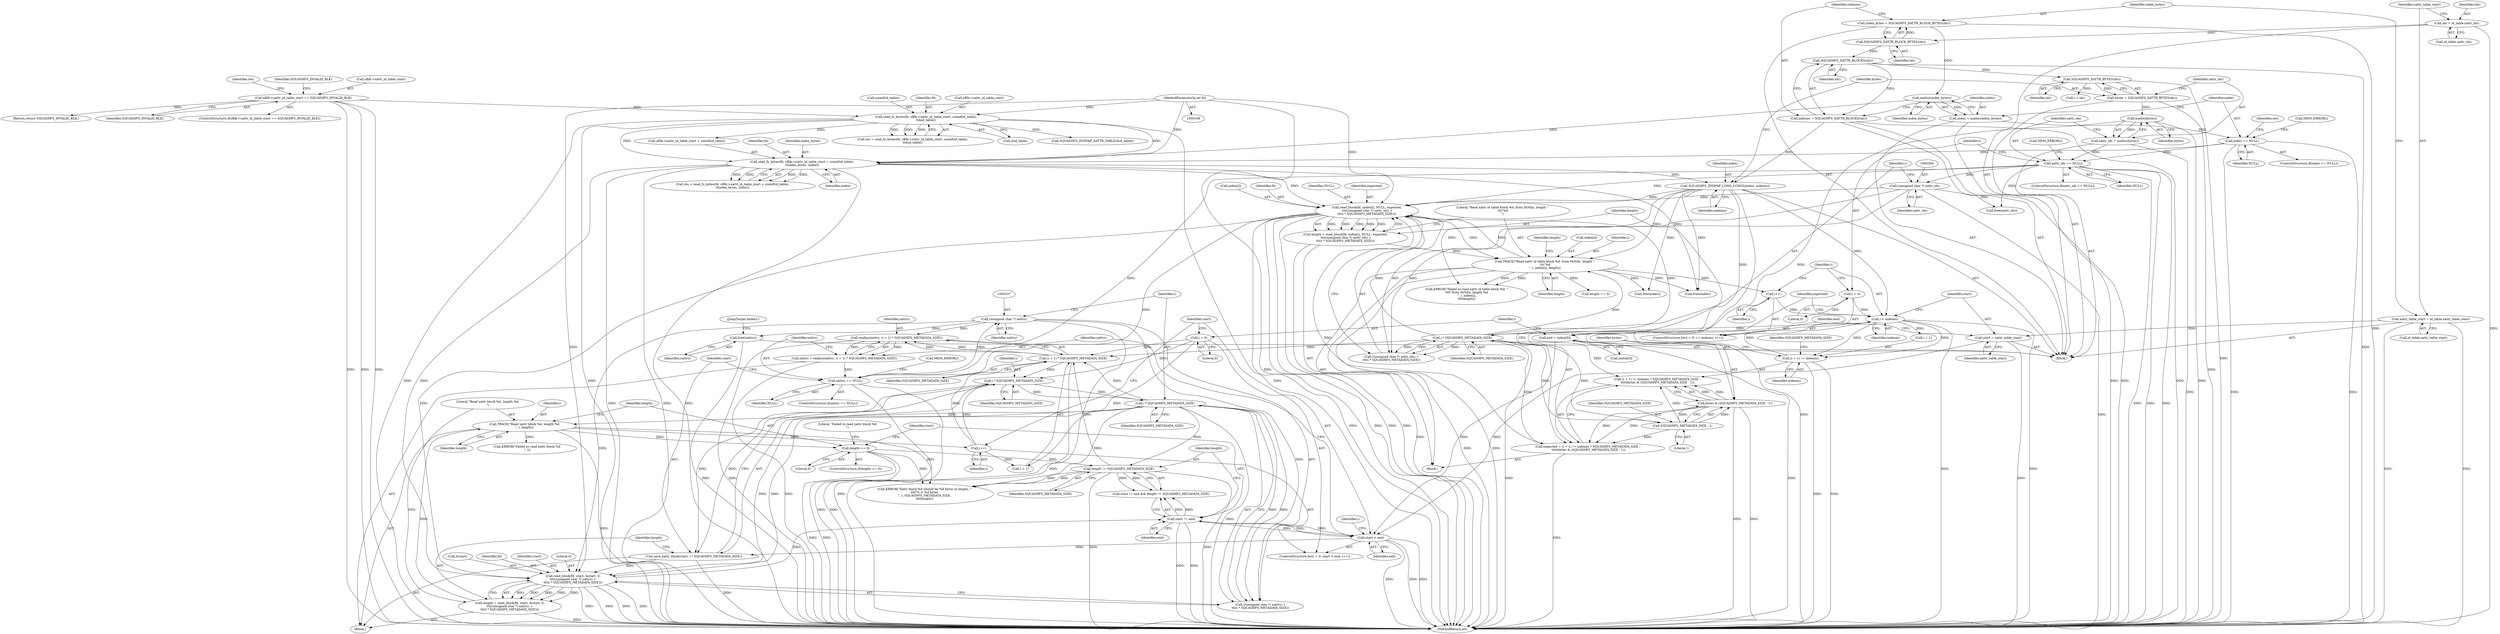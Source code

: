 digraph "1_squashfs-tools_f95864afe8833fe3ad782d714b41378e860977b1@API" {
"1000389" [label="(Call,free(xattrs))"];
"1000336" [label="(Call,(unsigned char *) xattrs)"];
"1000318" [label="(Call,xattrs == NULL)"];
"1000308" [label="(Call,xattrs = realloc(xattrs, (i + 1) * SQUASHFS_METADATA_SIZE))"];
"1000310" [label="(Call,realloc(xattrs, (i + 1) * SQUASHFS_METADATA_SIZE))"];
"1000312" [label="(Call,(i + 1) * SQUASHFS_METADATA_SIZE)"];
"1000298" [label="(Call,i = 0)"];
"1000304" [label="(Call,i++)"];
"1000342" [label="(Call,TRACE(\"Read xattr block %d, length %d\n\", i, length))"];
"1000339" [label="(Call,i * SQUASHFS_METADATA_SIZE)"];
"1000324" [label="(Call,i * SQUASHFS_METADATA_SIZE)"];
"1000327" [label="(Call,length = read_block(fd, start, &start, 0,\n\t\t\t((unsigned char *) xattrs) +\n\t\t\t(i * SQUASHFS_METADATA_SIZE)))"];
"1000329" [label="(Call,read_block(fd, start, &start, 0,\n\t\t\t((unsigned char *) xattrs) +\n\t\t\t(i * SQUASHFS_METADATA_SIZE)))"];
"1000196" [label="(Call,read_fs_bytes(fd, sBlk->xattr_id_table_start + sizeof(id_table),\n\t\tindex_bytes, index))"];
"1000136" [label="(Call,read_fs_bytes(fd, sBlk->xattr_id_table_start, sizeof(id_table),\n\t\t&id_table))"];
"1000109" [label="(MethodParameterIn,int fd)"];
"1000127" [label="(Call,sBlk->xattr_id_table_start == SQUASHFS_INVALID_BLK)"];
"1000187" [label="(Call,malloc(index_bytes))"];
"1000177" [label="(Call,index_bytes = SQUASHFS_XATTR_BLOCK_BYTES(ids))"];
"1000179" [label="(Call,SQUASHFS_XATTR_BLOCK_BYTES(ids))"];
"1000167" [label="(Call,ids = id_table.xattr_ids)"];
"1000190" [label="(Call,index == NULL)"];
"1000185" [label="(Call,index = malloc(index_bytes))"];
"1000255" [label="(Call,read_block(fd, index[i], NULL, expected,\n \t\t\t((unsigned char *) xattr_ids) +\n\t\t\t(i * SQUASHFS_METADATA_SIZE)))"];
"1000211" [label="(Call,SQUASHFS_INSWAP_LONG_LONGS(index, indexes))"];
"1000181" [label="(Call,indexes = SQUASHFS_XATTR_BLOCKS(ids))"];
"1000183" [label="(Call,SQUASHFS_XATTR_BLOCKS(ids))"];
"1000269" [label="(Call,TRACE(\"Read xattr id table block %d, from 0x%llx, length \"\n \t\t\t\"%d\n\", i, index[i], length))"];
"1000266" [label="(Call,i * SQUASHFS_METADATA_SIZE)"];
"1000231" [label="(Call,i < indexes)"];
"1000234" [label="(Call,i++)"];
"1000228" [label="(Call,i = 0)"];
"1000241" [label="(Call,(i + 1) != indexes)"];
"1000249" [label="(Call,SQUASHFS_METADATA_SIZE - 1)"];
"1000253" [label="(Call,length = read_block(fd, index[i], NULL, expected,\n \t\t\t((unsigned char *) xattr_ids) +\n\t\t\t(i * SQUASHFS_METADATA_SIZE)))"];
"1000223" [label="(Call,xattr_ids == NULL)"];
"1000218" [label="(Call,xattr_ids = malloc(bytes))"];
"1000220" [label="(Call,malloc(bytes))"];
"1000214" [label="(Call,bytes = SQUASHFS_XATTR_BYTES(ids))"];
"1000216" [label="(Call,SQUASHFS_XATTR_BYTES(ids))"];
"1000238" [label="(Call,expected = (i + 1) != indexes ? SQUASHFS_METADATA_SIZE :\n \t\t\t\t\tbytes & (SQUASHFS_METADATA_SIZE - 1))"];
"1000247" [label="(Call,bytes & (SQUASHFS_METADATA_SIZE - 1))"];
"1000263" [label="(Call,(unsigned char *) xattr_ids)"];
"1000322" [label="(Call,save_xattr_block(start, i * SQUASHFS_METADATA_SIZE))"];
"1000301" [label="(Call,start < end)"];
"1000289" [label="(Call,start = xattr_table_start)"];
"1000172" [label="(Call,xattr_table_start = id_table.xattr_table_start)"];
"1000357" [label="(Call,start != end)"];
"1000292" [label="(Call,end = index[0])"];
"1000360" [label="(Call,length != SQUASHFS_METADATA_SIZE)"];
"1000347" [label="(Call,length == 0)"];
"1000109" [label="(MethodParameterIn,int fd)"];
"1000131" [label="(Identifier,SQUASHFS_INVALID_BLK)"];
"1000174" [label="(Call,id_table.xattr_table_start)"];
"1000357" [label="(Call,start != end)"];
"1000362" [label="(Identifier,SQUASHFS_METADATA_SIZE)"];
"1000310" [label="(Call,realloc(xattrs, (i + 1) * SQUASHFS_METADATA_SIZE))"];
"1000336" [label="(Call,(unsigned char *) xattrs)"];
"1000216" [label="(Call,SQUASHFS_XATTR_BYTES(ids))"];
"1000235" [label="(Identifier,i)"];
"1000311" [label="(Identifier,xattrs)"];
"1000234" [label="(Call,i++)"];
"1000138" [label="(Call,sBlk->xattr_id_table_start)"];
"1000331" [label="(Identifier,start)"];
"1000358" [label="(Identifier,start)"];
"1000133" [label="(Identifier,SQUASHFS_INVALID_BLK)"];
"1000173" [label="(Identifier,xattr_table_start)"];
"1000213" [label="(Identifier,indexes)"];
"1000196" [label="(Call,read_fs_bytes(fd, sBlk->xattr_id_table_start + sizeof(id_table),\n\t\tindex_bytes, index))"];
"1000211" [label="(Call,SQUASHFS_INSWAP_LONG_LONGS(index, indexes))"];
"1000321" [label="(Call,MEM_ERROR())"];
"1000226" [label="(Call,MEM_ERROR())"];
"1000266" [label="(Call,i * SQUASHFS_METADATA_SIZE)"];
"1000305" [label="(Identifier,i)"];
"1000317" [label="(ControlStructure,if(xattrs == NULL))"];
"1000197" [label="(Identifier,fd)"];
"1000232" [label="(Identifier,i)"];
"1000278" [label="(Identifier,length)"];
"1000389" [label="(Call,free(xattrs))"];
"1000291" [label="(Identifier,xattr_table_start)"];
"1000143" [label="(Call,&id_table)"];
"1000193" [label="(Call,MEM_ERROR())"];
"1000322" [label="(Call,save_xattr_block(start, i * SQUASHFS_METADATA_SIZE))"];
"1000227" [label="(ControlStructure,for(i = 0; i < indexes; i++))"];
"1000236" [label="(Block,)"];
"1000220" [label="(Call,malloc(bytes))"];
"1000346" [label="(ControlStructure,if(length == 0))"];
"1000262" [label="(Call,((unsigned char *) xattr_ids) +\n\t\t\t(i * SQUASHFS_METADATA_SIZE))"];
"1000250" [label="(Identifier,SQUASHFS_METADATA_SIZE)"];
"1000255" [label="(Call,read_block(fd, index[i], NULL, expected,\n \t\t\t((unsigned char *) xattr_ids) +\n\t\t\t(i * SQUASHFS_METADATA_SIZE)))"];
"1000344" [label="(Identifier,i)"];
"1000360" [label="(Call,length != SQUASHFS_METADATA_SIZE)"];
"1000151" [label="(Call,SQUASHFS_INSWAP_XATTR_TABLE(&id_table))"];
"1000270" [label="(Literal,\"Read xattr id table block %d, from 0x%llx, length \"\n \t\t\t\"%d\n\")"];
"1000247" [label="(Call,bytes & (SQUASHFS_METADATA_SIZE - 1))"];
"1000218" [label="(Call,xattr_ids = malloc(bytes))"];
"1000323" [label="(Identifier,start)"];
"1000239" [label="(Identifier,expected)"];
"1000301" [label="(Call,start < end)"];
"1000179" [label="(Call,SQUASHFS_XATTR_BLOCK_BYTES(ids))"];
"1000190" [label="(Call,index == NULL)"];
"1000298" [label="(Call,i = 0)"];
"1000169" [label="(Call,id_table.xattr_ids)"];
"1000191" [label="(Identifier,index)"];
"1000297" [label="(ControlStructure,for(i = 0; start < end; i++))"];
"1000334" [label="(Literal,0)"];
"1000263" [label="(Call,(unsigned char *) xattr_ids)"];
"1000198" [label="(Call,sBlk->xattr_id_table_start + sizeof(id_table))"];
"1000167" [label="(Call,ids = id_table.xattr_ids)"];
"1000136" [label="(Call,read_fs_bytes(fd, sBlk->xattr_id_table_start, sizeof(id_table),\n\t\t&id_table))"];
"1000356" [label="(Call,start != end && length != SQUASHFS_METADATA_SIZE)"];
"1000181" [label="(Call,indexes = SQUASHFS_XATTR_BLOCKS(ids))"];
"1000343" [label="(Literal,\"Read xattr block %d, length %d\n\")"];
"1000347" [label="(Call,length == 0)"];
"1000339" [label="(Call,i * SQUASHFS_METADATA_SIZE)"];
"1000345" [label="(Identifier,length)"];
"1000177" [label="(Call,index_bytes = SQUASHFS_XATTR_BLOCK_BYTES(ids))"];
"1000180" [label="(Identifier,ids)"];
"1000253" [label="(Call,length = read_block(fd, index[i], NULL, expected,\n \t\t\t((unsigned char *) xattr_ids) +\n\t\t\t(i * SQUASHFS_METADATA_SIZE)))"];
"1000349" [label="(Literal,0)"];
"1000225" [label="(Identifier,NULL)"];
"1000189" [label="(ControlStructure,if(index == NULL))"];
"1000304" [label="(Call,i++)"];
"1000212" [label="(Identifier,index)"];
"1000127" [label="(Call,sBlk->xattr_id_table_start == SQUASHFS_INVALID_BLK)"];
"1000184" [label="(Identifier,ids)"];
"1000335" [label="(Call,((unsigned char *) xattrs) +\n\t\t\t(i * SQUASHFS_METADATA_SIZE))"];
"1000299" [label="(Identifier,i)"];
"1000399" [label="(MethodReturn,int)"];
"1000308" [label="(Call,xattrs = realloc(xattrs, (i + 1) * SQUASHFS_METADATA_SIZE))"];
"1000113" [label="(Block,)"];
"1000230" [label="(Literal,0)"];
"1000187" [label="(Call,malloc(index_bytes))"];
"1000327" [label="(Call,length = read_block(fd, start, &start, 0,\n\t\t\t((unsigned char *) xattrs) +\n\t\t\t(i * SQUASHFS_METADATA_SIZE)))"];
"1000257" [label="(Call,index[i])"];
"1000215" [label="(Identifier,bytes)"];
"1000313" [label="(Call,i + 1)"];
"1000141" [label="(Call,sizeof(id_table))"];
"1000242" [label="(Call,i + 1)"];
"1000229" [label="(Identifier,i)"];
"1000318" [label="(Call,xattrs == NULL)"];
"1000251" [label="(Literal,1)"];
"1000340" [label="(Identifier,i)"];
"1000332" [label="(Call,&start)"];
"1000223" [label="(Call,xattr_ids == NULL)"];
"1000272" [label="(Call,index[i])"];
"1000224" [label="(Identifier,xattr_ids)"];
"1000132" [label="(Return,return SQUASHFS_INVALID_BLK;)"];
"1000390" [label="(Identifier,xattrs)"];
"1000364" [label="(Call,ERROR(\"Xattr block %d should be %d bytes in length, \"\n\t\t\t\t\"it is %d bytes\n\", i, SQUASHFS_METADATA_SIZE,\n\t\t\t\tlength))"];
"1000128" [label="(Call,sBlk->xattr_id_table_start)"];
"1000205" [label="(Identifier,index)"];
"1000214" [label="(Call,bytes = SQUASHFS_XATTR_BYTES(ids))"];
"1000329" [label="(Call,read_block(fd, start, &start, 0,\n\t\t\t((unsigned char *) xattrs) +\n\t\t\t(i * SQUASHFS_METADATA_SIZE)))"];
"1000182" [label="(Identifier,indexes)"];
"1000392" [label="(Call,free(xattr_ids))"];
"1000330" [label="(Identifier,fd)"];
"1000256" [label="(Identifier,fd)"];
"1000374" [label="(Call,i < ids)"];
"1000303" [label="(Identifier,end)"];
"1000195" [label="(Identifier,res)"];
"1000351" [label="(Call,ERROR(\"Failed to read xattr block %d\n\", i))"];
"1000320" [label="(Identifier,NULL)"];
"1000249" [label="(Call,SQUASHFS_METADATA_SIZE - 1)"];
"1000254" [label="(Identifier,length)"];
"1000219" [label="(Identifier,xattr_ids)"];
"1000325" [label="(Identifier,i)"];
"1000271" [label="(Identifier,i)"];
"1000188" [label="(Identifier,index_bytes)"];
"1000240" [label="(Call,(i + 1) != indexes ? SQUASHFS_METADATA_SIZE :\n \t\t\t\t\tbytes & (SQUASHFS_METADATA_SIZE - 1))"];
"1000293" [label="(Identifier,end)"];
"1000281" [label="(Call,ERROR(\"Failed to read xattr id table block %d, \"\n\t\t\t\t\"from 0x%llx, length %d\n\", i, index[i],\n\t\t\t\tlength))"];
"1000316" [label="(Identifier,SQUASHFS_METADATA_SIZE)"];
"1000361" [label="(Identifier,length)"];
"1000233" [label="(Identifier,indexes)"];
"1000246" [label="(Identifier,SQUASHFS_METADATA_SIZE)"];
"1000183" [label="(Call,SQUASHFS_XATTR_BLOCKS(ids))"];
"1000372" [label="(Identifier,i)"];
"1000302" [label="(Identifier,start)"];
"1000245" [label="(Identifier,indexes)"];
"1000312" [label="(Call,(i + 1) * SQUASHFS_METADATA_SIZE)"];
"1000248" [label="(Identifier,bytes)"];
"1000134" [label="(Call,res = read_fs_bytes(fd, sBlk->xattr_id_table_start, sizeof(id_table),\n\t\t&id_table))"];
"1000221" [label="(Identifier,bytes)"];
"1000260" [label="(Identifier,NULL)"];
"1000172" [label="(Call,xattr_table_start = id_table.xattr_table_start)"];
"1000217" [label="(Identifier,ids)"];
"1000300" [label="(Literal,0)"];
"1000185" [label="(Call,index = malloc(index_bytes))"];
"1000269" [label="(Call,TRACE(\"Read xattr id table block %d, from 0x%llx, length \"\n \t\t\t\"%d\n\", i, index[i], length))"];
"1000275" [label="(Identifier,length)"];
"1000194" [label="(Call,res = read_fs_bytes(fd, sBlk->xattr_id_table_start + sizeof(id_table),\n\t\tindex_bytes, index))"];
"1000294" [label="(Call,index[0])"];
"1000326" [label="(Identifier,SQUASHFS_METADATA_SIZE)"];
"1000178" [label="(Identifier,index_bytes)"];
"1000289" [label="(Call,start = xattr_table_start)"];
"1000261" [label="(Identifier,expected)"];
"1000309" [label="(Identifier,xattrs)"];
"1000231" [label="(Call,i < indexes)"];
"1000204" [label="(Identifier,index_bytes)"];
"1000228" [label="(Call,i = 0)"];
"1000186" [label="(Identifier,index)"];
"1000290" [label="(Identifier,start)"];
"1000192" [label="(Identifier,NULL)"];
"1000328" [label="(Identifier,length)"];
"1000338" [label="(Identifier,xattrs)"];
"1000137" [label="(Identifier,fd)"];
"1000319" [label="(Identifier,xattrs)"];
"1000238" [label="(Call,expected = (i + 1) != indexes ? SQUASHFS_METADATA_SIZE :\n \t\t\t\t\tbytes & (SQUASHFS_METADATA_SIZE - 1))"];
"1000267" [label="(Identifier,i)"];
"1000395" [label="(Call,free(index))"];
"1000341" [label="(Identifier,SQUASHFS_METADATA_SIZE)"];
"1000222" [label="(ControlStructure,if(xattr_ids == NULL))"];
"1000391" [label="(JumpTarget,failed2:)"];
"1000352" [label="(Literal,\"Failed to read xattr block %d\n\")"];
"1000241" [label="(Call,(i + 1) != indexes)"];
"1000348" [label="(Identifier,length)"];
"1000277" [label="(Call,length == 0)"];
"1000359" [label="(Identifier,end)"];
"1000342" [label="(Call,TRACE(\"Read xattr block %d, length %d\n\", i, length))"];
"1000292" [label="(Call,end = index[0])"];
"1000168" [label="(Identifier,ids)"];
"1000268" [label="(Identifier,SQUASHFS_METADATA_SIZE)"];
"1000324" [label="(Call,i * SQUASHFS_METADATA_SIZE)"];
"1000135" [label="(Identifier,res)"];
"1000306" [label="(Block,)"];
"1000265" [label="(Identifier,xattr_ids)"];
"1000126" [label="(ControlStructure,if(sBlk->xattr_id_table_start == SQUASHFS_INVALID_BLK))"];
"1000384" [label="(Call,free(index))"];
"1000389" -> "1000113"  [label="AST: "];
"1000389" -> "1000390"  [label="CFG: "];
"1000390" -> "1000389"  [label="AST: "];
"1000391" -> "1000389"  [label="CFG: "];
"1000389" -> "1000399"  [label="DDG: "];
"1000336" -> "1000389"  [label="DDG: "];
"1000336" -> "1000335"  [label="AST: "];
"1000336" -> "1000338"  [label="CFG: "];
"1000337" -> "1000336"  [label="AST: "];
"1000338" -> "1000336"  [label="AST: "];
"1000340" -> "1000336"  [label="CFG: "];
"1000336" -> "1000399"  [label="DDG: "];
"1000336" -> "1000310"  [label="DDG: "];
"1000336" -> "1000329"  [label="DDG: "];
"1000336" -> "1000335"  [label="DDG: "];
"1000318" -> "1000336"  [label="DDG: "];
"1000318" -> "1000317"  [label="AST: "];
"1000318" -> "1000320"  [label="CFG: "];
"1000319" -> "1000318"  [label="AST: "];
"1000320" -> "1000318"  [label="AST: "];
"1000321" -> "1000318"  [label="CFG: "];
"1000323" -> "1000318"  [label="CFG: "];
"1000318" -> "1000399"  [label="DDG: "];
"1000318" -> "1000399"  [label="DDG: "];
"1000308" -> "1000318"  [label="DDG: "];
"1000255" -> "1000318"  [label="DDG: "];
"1000223" -> "1000318"  [label="DDG: "];
"1000308" -> "1000306"  [label="AST: "];
"1000308" -> "1000310"  [label="CFG: "];
"1000309" -> "1000308"  [label="AST: "];
"1000310" -> "1000308"  [label="AST: "];
"1000319" -> "1000308"  [label="CFG: "];
"1000308" -> "1000399"  [label="DDG: "];
"1000310" -> "1000308"  [label="DDG: "];
"1000310" -> "1000308"  [label="DDG: "];
"1000310" -> "1000312"  [label="CFG: "];
"1000311" -> "1000310"  [label="AST: "];
"1000312" -> "1000310"  [label="AST: "];
"1000310" -> "1000399"  [label="DDG: "];
"1000312" -> "1000310"  [label="DDG: "];
"1000312" -> "1000310"  [label="DDG: "];
"1000312" -> "1000316"  [label="CFG: "];
"1000313" -> "1000312"  [label="AST: "];
"1000316" -> "1000312"  [label="AST: "];
"1000312" -> "1000399"  [label="DDG: "];
"1000298" -> "1000312"  [label="DDG: "];
"1000304" -> "1000312"  [label="DDG: "];
"1000266" -> "1000312"  [label="DDG: "];
"1000360" -> "1000312"  [label="DDG: "];
"1000339" -> "1000312"  [label="DDG: "];
"1000312" -> "1000324"  [label="DDG: "];
"1000298" -> "1000297"  [label="AST: "];
"1000298" -> "1000300"  [label="CFG: "];
"1000299" -> "1000298"  [label="AST: "];
"1000300" -> "1000298"  [label="AST: "];
"1000302" -> "1000298"  [label="CFG: "];
"1000298" -> "1000313"  [label="DDG: "];
"1000298" -> "1000324"  [label="DDG: "];
"1000304" -> "1000297"  [label="AST: "];
"1000304" -> "1000305"  [label="CFG: "];
"1000305" -> "1000304"  [label="AST: "];
"1000302" -> "1000304"  [label="CFG: "];
"1000342" -> "1000304"  [label="DDG: "];
"1000304" -> "1000313"  [label="DDG: "];
"1000304" -> "1000324"  [label="DDG: "];
"1000342" -> "1000306"  [label="AST: "];
"1000342" -> "1000345"  [label="CFG: "];
"1000343" -> "1000342"  [label="AST: "];
"1000344" -> "1000342"  [label="AST: "];
"1000345" -> "1000342"  [label="AST: "];
"1000348" -> "1000342"  [label="CFG: "];
"1000342" -> "1000399"  [label="DDG: "];
"1000339" -> "1000342"  [label="DDG: "];
"1000327" -> "1000342"  [label="DDG: "];
"1000342" -> "1000347"  [label="DDG: "];
"1000342" -> "1000351"  [label="DDG: "];
"1000342" -> "1000364"  [label="DDG: "];
"1000339" -> "1000335"  [label="AST: "];
"1000339" -> "1000341"  [label="CFG: "];
"1000340" -> "1000339"  [label="AST: "];
"1000341" -> "1000339"  [label="AST: "];
"1000335" -> "1000339"  [label="CFG: "];
"1000339" -> "1000399"  [label="DDG: "];
"1000339" -> "1000329"  [label="DDG: "];
"1000339" -> "1000329"  [label="DDG: "];
"1000339" -> "1000335"  [label="DDG: "];
"1000339" -> "1000335"  [label="DDG: "];
"1000324" -> "1000339"  [label="DDG: "];
"1000324" -> "1000339"  [label="DDG: "];
"1000339" -> "1000360"  [label="DDG: "];
"1000339" -> "1000364"  [label="DDG: "];
"1000324" -> "1000322"  [label="AST: "];
"1000324" -> "1000326"  [label="CFG: "];
"1000325" -> "1000324"  [label="AST: "];
"1000326" -> "1000324"  [label="AST: "];
"1000322" -> "1000324"  [label="CFG: "];
"1000324" -> "1000322"  [label="DDG: "];
"1000324" -> "1000322"  [label="DDG: "];
"1000327" -> "1000306"  [label="AST: "];
"1000327" -> "1000329"  [label="CFG: "];
"1000328" -> "1000327"  [label="AST: "];
"1000329" -> "1000327"  [label="AST: "];
"1000343" -> "1000327"  [label="CFG: "];
"1000327" -> "1000399"  [label="DDG: "];
"1000329" -> "1000327"  [label="DDG: "];
"1000329" -> "1000327"  [label="DDG: "];
"1000329" -> "1000327"  [label="DDG: "];
"1000329" -> "1000327"  [label="DDG: "];
"1000329" -> "1000327"  [label="DDG: "];
"1000329" -> "1000335"  [label="CFG: "];
"1000330" -> "1000329"  [label="AST: "];
"1000331" -> "1000329"  [label="AST: "];
"1000332" -> "1000329"  [label="AST: "];
"1000334" -> "1000329"  [label="AST: "];
"1000335" -> "1000329"  [label="AST: "];
"1000329" -> "1000399"  [label="DDG: "];
"1000329" -> "1000399"  [label="DDG: "];
"1000329" -> "1000399"  [label="DDG: "];
"1000329" -> "1000399"  [label="DDG: "];
"1000196" -> "1000329"  [label="DDG: "];
"1000255" -> "1000329"  [label="DDG: "];
"1000109" -> "1000329"  [label="DDG: "];
"1000322" -> "1000329"  [label="DDG: "];
"1000329" -> "1000357"  [label="DDG: "];
"1000196" -> "1000194"  [label="AST: "];
"1000196" -> "1000205"  [label="CFG: "];
"1000197" -> "1000196"  [label="AST: "];
"1000198" -> "1000196"  [label="AST: "];
"1000204" -> "1000196"  [label="AST: "];
"1000205" -> "1000196"  [label="AST: "];
"1000194" -> "1000196"  [label="CFG: "];
"1000196" -> "1000399"  [label="DDG: "];
"1000196" -> "1000399"  [label="DDG: "];
"1000196" -> "1000399"  [label="DDG: "];
"1000196" -> "1000194"  [label="DDG: "];
"1000196" -> "1000194"  [label="DDG: "];
"1000196" -> "1000194"  [label="DDG: "];
"1000196" -> "1000194"  [label="DDG: "];
"1000136" -> "1000196"  [label="DDG: "];
"1000136" -> "1000196"  [label="DDG: "];
"1000109" -> "1000196"  [label="DDG: "];
"1000187" -> "1000196"  [label="DDG: "];
"1000190" -> "1000196"  [label="DDG: "];
"1000196" -> "1000211"  [label="DDG: "];
"1000196" -> "1000255"  [label="DDG: "];
"1000196" -> "1000395"  [label="DDG: "];
"1000136" -> "1000134"  [label="AST: "];
"1000136" -> "1000143"  [label="CFG: "];
"1000137" -> "1000136"  [label="AST: "];
"1000138" -> "1000136"  [label="AST: "];
"1000141" -> "1000136"  [label="AST: "];
"1000143" -> "1000136"  [label="AST: "];
"1000134" -> "1000136"  [label="CFG: "];
"1000136" -> "1000399"  [label="DDG: "];
"1000136" -> "1000399"  [label="DDG: "];
"1000136" -> "1000399"  [label="DDG: "];
"1000136" -> "1000134"  [label="DDG: "];
"1000136" -> "1000134"  [label="DDG: "];
"1000136" -> "1000134"  [label="DDG: "];
"1000109" -> "1000136"  [label="DDG: "];
"1000127" -> "1000136"  [label="DDG: "];
"1000136" -> "1000151"  [label="DDG: "];
"1000136" -> "1000198"  [label="DDG: "];
"1000109" -> "1000108"  [label="AST: "];
"1000109" -> "1000399"  [label="DDG: "];
"1000109" -> "1000255"  [label="DDG: "];
"1000127" -> "1000126"  [label="AST: "];
"1000127" -> "1000131"  [label="CFG: "];
"1000128" -> "1000127"  [label="AST: "];
"1000131" -> "1000127"  [label="AST: "];
"1000133" -> "1000127"  [label="CFG: "];
"1000135" -> "1000127"  [label="CFG: "];
"1000127" -> "1000399"  [label="DDG: "];
"1000127" -> "1000399"  [label="DDG: "];
"1000127" -> "1000399"  [label="DDG: "];
"1000127" -> "1000132"  [label="DDG: "];
"1000187" -> "1000185"  [label="AST: "];
"1000187" -> "1000188"  [label="CFG: "];
"1000188" -> "1000187"  [label="AST: "];
"1000185" -> "1000187"  [label="CFG: "];
"1000187" -> "1000185"  [label="DDG: "];
"1000177" -> "1000187"  [label="DDG: "];
"1000177" -> "1000113"  [label="AST: "];
"1000177" -> "1000179"  [label="CFG: "];
"1000178" -> "1000177"  [label="AST: "];
"1000179" -> "1000177"  [label="AST: "];
"1000182" -> "1000177"  [label="CFG: "];
"1000177" -> "1000399"  [label="DDG: "];
"1000179" -> "1000177"  [label="DDG: "];
"1000179" -> "1000180"  [label="CFG: "];
"1000180" -> "1000179"  [label="AST: "];
"1000167" -> "1000179"  [label="DDG: "];
"1000179" -> "1000183"  [label="DDG: "];
"1000167" -> "1000113"  [label="AST: "];
"1000167" -> "1000169"  [label="CFG: "];
"1000168" -> "1000167"  [label="AST: "];
"1000169" -> "1000167"  [label="AST: "];
"1000173" -> "1000167"  [label="CFG: "];
"1000167" -> "1000399"  [label="DDG: "];
"1000190" -> "1000189"  [label="AST: "];
"1000190" -> "1000192"  [label="CFG: "];
"1000191" -> "1000190"  [label="AST: "];
"1000192" -> "1000190"  [label="AST: "];
"1000193" -> "1000190"  [label="CFG: "];
"1000195" -> "1000190"  [label="CFG: "];
"1000190" -> "1000399"  [label="DDG: "];
"1000190" -> "1000399"  [label="DDG: "];
"1000185" -> "1000190"  [label="DDG: "];
"1000190" -> "1000223"  [label="DDG: "];
"1000185" -> "1000113"  [label="AST: "];
"1000186" -> "1000185"  [label="AST: "];
"1000191" -> "1000185"  [label="CFG: "];
"1000185" -> "1000399"  [label="DDG: "];
"1000255" -> "1000253"  [label="AST: "];
"1000255" -> "1000262"  [label="CFG: "];
"1000256" -> "1000255"  [label="AST: "];
"1000257" -> "1000255"  [label="AST: "];
"1000260" -> "1000255"  [label="AST: "];
"1000261" -> "1000255"  [label="AST: "];
"1000262" -> "1000255"  [label="AST: "];
"1000253" -> "1000255"  [label="CFG: "];
"1000255" -> "1000399"  [label="DDG: "];
"1000255" -> "1000399"  [label="DDG: "];
"1000255" -> "1000399"  [label="DDG: "];
"1000255" -> "1000399"  [label="DDG: "];
"1000255" -> "1000253"  [label="DDG: "];
"1000255" -> "1000253"  [label="DDG: "];
"1000255" -> "1000253"  [label="DDG: "];
"1000255" -> "1000253"  [label="DDG: "];
"1000255" -> "1000253"  [label="DDG: "];
"1000211" -> "1000255"  [label="DDG: "];
"1000269" -> "1000255"  [label="DDG: "];
"1000223" -> "1000255"  [label="DDG: "];
"1000238" -> "1000255"  [label="DDG: "];
"1000263" -> "1000255"  [label="DDG: "];
"1000266" -> "1000255"  [label="DDG: "];
"1000266" -> "1000255"  [label="DDG: "];
"1000255" -> "1000269"  [label="DDG: "];
"1000211" -> "1000113"  [label="AST: "];
"1000211" -> "1000213"  [label="CFG: "];
"1000212" -> "1000211"  [label="AST: "];
"1000213" -> "1000211"  [label="AST: "];
"1000215" -> "1000211"  [label="CFG: "];
"1000211" -> "1000399"  [label="DDG: "];
"1000181" -> "1000211"  [label="DDG: "];
"1000211" -> "1000231"  [label="DDG: "];
"1000211" -> "1000269"  [label="DDG: "];
"1000211" -> "1000281"  [label="DDG: "];
"1000211" -> "1000292"  [label="DDG: "];
"1000211" -> "1000384"  [label="DDG: "];
"1000211" -> "1000395"  [label="DDG: "];
"1000181" -> "1000113"  [label="AST: "];
"1000181" -> "1000183"  [label="CFG: "];
"1000182" -> "1000181"  [label="AST: "];
"1000183" -> "1000181"  [label="AST: "];
"1000186" -> "1000181"  [label="CFG: "];
"1000181" -> "1000399"  [label="DDG: "];
"1000181" -> "1000399"  [label="DDG: "];
"1000183" -> "1000181"  [label="DDG: "];
"1000183" -> "1000184"  [label="CFG: "];
"1000184" -> "1000183"  [label="AST: "];
"1000183" -> "1000399"  [label="DDG: "];
"1000183" -> "1000216"  [label="DDG: "];
"1000269" -> "1000236"  [label="AST: "];
"1000269" -> "1000275"  [label="CFG: "];
"1000270" -> "1000269"  [label="AST: "];
"1000271" -> "1000269"  [label="AST: "];
"1000272" -> "1000269"  [label="AST: "];
"1000275" -> "1000269"  [label="AST: "];
"1000278" -> "1000269"  [label="CFG: "];
"1000269" -> "1000399"  [label="DDG: "];
"1000269" -> "1000399"  [label="DDG: "];
"1000269" -> "1000234"  [label="DDG: "];
"1000266" -> "1000269"  [label="DDG: "];
"1000253" -> "1000269"  [label="DDG: "];
"1000269" -> "1000277"  [label="DDG: "];
"1000269" -> "1000281"  [label="DDG: "];
"1000269" -> "1000281"  [label="DDG: "];
"1000269" -> "1000384"  [label="DDG: "];
"1000269" -> "1000395"  [label="DDG: "];
"1000266" -> "1000262"  [label="AST: "];
"1000266" -> "1000268"  [label="CFG: "];
"1000267" -> "1000266"  [label="AST: "];
"1000268" -> "1000266"  [label="AST: "];
"1000262" -> "1000266"  [label="CFG: "];
"1000266" -> "1000399"  [label="DDG: "];
"1000266" -> "1000238"  [label="DDG: "];
"1000266" -> "1000240"  [label="DDG: "];
"1000266" -> "1000249"  [label="DDG: "];
"1000266" -> "1000262"  [label="DDG: "];
"1000266" -> "1000262"  [label="DDG: "];
"1000231" -> "1000266"  [label="DDG: "];
"1000249" -> "1000266"  [label="DDG: "];
"1000231" -> "1000227"  [label="AST: "];
"1000231" -> "1000233"  [label="CFG: "];
"1000232" -> "1000231"  [label="AST: "];
"1000233" -> "1000231"  [label="AST: "];
"1000239" -> "1000231"  [label="CFG: "];
"1000290" -> "1000231"  [label="CFG: "];
"1000231" -> "1000399"  [label="DDG: "];
"1000231" -> "1000399"  [label="DDG: "];
"1000234" -> "1000231"  [label="DDG: "];
"1000228" -> "1000231"  [label="DDG: "];
"1000241" -> "1000231"  [label="DDG: "];
"1000231" -> "1000241"  [label="DDG: "];
"1000231" -> "1000241"  [label="DDG: "];
"1000231" -> "1000242"  [label="DDG: "];
"1000234" -> "1000227"  [label="AST: "];
"1000234" -> "1000235"  [label="CFG: "];
"1000235" -> "1000234"  [label="AST: "];
"1000232" -> "1000234"  [label="CFG: "];
"1000228" -> "1000227"  [label="AST: "];
"1000228" -> "1000230"  [label="CFG: "];
"1000229" -> "1000228"  [label="AST: "];
"1000230" -> "1000228"  [label="AST: "];
"1000232" -> "1000228"  [label="CFG: "];
"1000241" -> "1000240"  [label="AST: "];
"1000241" -> "1000245"  [label="CFG: "];
"1000242" -> "1000241"  [label="AST: "];
"1000245" -> "1000241"  [label="AST: "];
"1000246" -> "1000241"  [label="CFG: "];
"1000248" -> "1000241"  [label="CFG: "];
"1000241" -> "1000399"  [label="DDG: "];
"1000241" -> "1000399"  [label="DDG: "];
"1000249" -> "1000247"  [label="AST: "];
"1000249" -> "1000251"  [label="CFG: "];
"1000250" -> "1000249"  [label="AST: "];
"1000251" -> "1000249"  [label="AST: "];
"1000247" -> "1000249"  [label="CFG: "];
"1000249" -> "1000238"  [label="DDG: "];
"1000249" -> "1000240"  [label="DDG: "];
"1000249" -> "1000247"  [label="DDG: "];
"1000249" -> "1000247"  [label="DDG: "];
"1000253" -> "1000236"  [label="AST: "];
"1000254" -> "1000253"  [label="AST: "];
"1000270" -> "1000253"  [label="CFG: "];
"1000253" -> "1000399"  [label="DDG: "];
"1000223" -> "1000222"  [label="AST: "];
"1000223" -> "1000225"  [label="CFG: "];
"1000224" -> "1000223"  [label="AST: "];
"1000225" -> "1000223"  [label="AST: "];
"1000226" -> "1000223"  [label="CFG: "];
"1000229" -> "1000223"  [label="CFG: "];
"1000223" -> "1000399"  [label="DDG: "];
"1000223" -> "1000399"  [label="DDG: "];
"1000223" -> "1000399"  [label="DDG: "];
"1000218" -> "1000223"  [label="DDG: "];
"1000223" -> "1000263"  [label="DDG: "];
"1000223" -> "1000392"  [label="DDG: "];
"1000218" -> "1000113"  [label="AST: "];
"1000218" -> "1000220"  [label="CFG: "];
"1000219" -> "1000218"  [label="AST: "];
"1000220" -> "1000218"  [label="AST: "];
"1000224" -> "1000218"  [label="CFG: "];
"1000218" -> "1000399"  [label="DDG: "];
"1000220" -> "1000218"  [label="DDG: "];
"1000220" -> "1000221"  [label="CFG: "];
"1000221" -> "1000220"  [label="AST: "];
"1000220" -> "1000399"  [label="DDG: "];
"1000214" -> "1000220"  [label="DDG: "];
"1000220" -> "1000247"  [label="DDG: "];
"1000214" -> "1000113"  [label="AST: "];
"1000214" -> "1000216"  [label="CFG: "];
"1000215" -> "1000214"  [label="AST: "];
"1000216" -> "1000214"  [label="AST: "];
"1000219" -> "1000214"  [label="CFG: "];
"1000214" -> "1000399"  [label="DDG: "];
"1000216" -> "1000214"  [label="DDG: "];
"1000216" -> "1000217"  [label="CFG: "];
"1000217" -> "1000216"  [label="AST: "];
"1000216" -> "1000399"  [label="DDG: "];
"1000216" -> "1000374"  [label="DDG: "];
"1000238" -> "1000236"  [label="AST: "];
"1000238" -> "1000240"  [label="CFG: "];
"1000239" -> "1000238"  [label="AST: "];
"1000240" -> "1000238"  [label="AST: "];
"1000254" -> "1000238"  [label="CFG: "];
"1000238" -> "1000399"  [label="DDG: "];
"1000247" -> "1000238"  [label="DDG: "];
"1000247" -> "1000238"  [label="DDG: "];
"1000247" -> "1000240"  [label="AST: "];
"1000248" -> "1000247"  [label="AST: "];
"1000240" -> "1000247"  [label="CFG: "];
"1000247" -> "1000399"  [label="DDG: "];
"1000247" -> "1000399"  [label="DDG: "];
"1000247" -> "1000240"  [label="DDG: "];
"1000247" -> "1000240"  [label="DDG: "];
"1000263" -> "1000262"  [label="AST: "];
"1000263" -> "1000265"  [label="CFG: "];
"1000264" -> "1000263"  [label="AST: "];
"1000265" -> "1000263"  [label="AST: "];
"1000267" -> "1000263"  [label="CFG: "];
"1000263" -> "1000399"  [label="DDG: "];
"1000263" -> "1000262"  [label="DDG: "];
"1000263" -> "1000392"  [label="DDG: "];
"1000322" -> "1000306"  [label="AST: "];
"1000323" -> "1000322"  [label="AST: "];
"1000328" -> "1000322"  [label="CFG: "];
"1000322" -> "1000399"  [label="DDG: "];
"1000301" -> "1000322"  [label="DDG: "];
"1000301" -> "1000297"  [label="AST: "];
"1000301" -> "1000303"  [label="CFG: "];
"1000302" -> "1000301"  [label="AST: "];
"1000303" -> "1000301"  [label="AST: "];
"1000309" -> "1000301"  [label="CFG: "];
"1000372" -> "1000301"  [label="CFG: "];
"1000301" -> "1000399"  [label="DDG: "];
"1000301" -> "1000399"  [label="DDG: "];
"1000301" -> "1000399"  [label="DDG: "];
"1000289" -> "1000301"  [label="DDG: "];
"1000357" -> "1000301"  [label="DDG: "];
"1000357" -> "1000301"  [label="DDG: "];
"1000292" -> "1000301"  [label="DDG: "];
"1000301" -> "1000357"  [label="DDG: "];
"1000289" -> "1000113"  [label="AST: "];
"1000289" -> "1000291"  [label="CFG: "];
"1000290" -> "1000289"  [label="AST: "];
"1000291" -> "1000289"  [label="AST: "];
"1000293" -> "1000289"  [label="CFG: "];
"1000289" -> "1000399"  [label="DDG: "];
"1000172" -> "1000289"  [label="DDG: "];
"1000172" -> "1000113"  [label="AST: "];
"1000172" -> "1000174"  [label="CFG: "];
"1000173" -> "1000172"  [label="AST: "];
"1000174" -> "1000172"  [label="AST: "];
"1000178" -> "1000172"  [label="CFG: "];
"1000172" -> "1000399"  [label="DDG: "];
"1000172" -> "1000399"  [label="DDG: "];
"1000357" -> "1000356"  [label="AST: "];
"1000357" -> "1000359"  [label="CFG: "];
"1000358" -> "1000357"  [label="AST: "];
"1000359" -> "1000357"  [label="AST: "];
"1000361" -> "1000357"  [label="CFG: "];
"1000356" -> "1000357"  [label="CFG: "];
"1000357" -> "1000399"  [label="DDG: "];
"1000357" -> "1000399"  [label="DDG: "];
"1000357" -> "1000356"  [label="DDG: "];
"1000357" -> "1000356"  [label="DDG: "];
"1000292" -> "1000113"  [label="AST: "];
"1000292" -> "1000294"  [label="CFG: "];
"1000293" -> "1000292"  [label="AST: "];
"1000294" -> "1000292"  [label="AST: "];
"1000299" -> "1000292"  [label="CFG: "];
"1000292" -> "1000399"  [label="DDG: "];
"1000360" -> "1000356"  [label="AST: "];
"1000360" -> "1000362"  [label="CFG: "];
"1000361" -> "1000360"  [label="AST: "];
"1000362" -> "1000360"  [label="AST: "];
"1000356" -> "1000360"  [label="CFG: "];
"1000360" -> "1000399"  [label="DDG: "];
"1000360" -> "1000399"  [label="DDG: "];
"1000360" -> "1000356"  [label="DDG: "];
"1000360" -> "1000356"  [label="DDG: "];
"1000347" -> "1000360"  [label="DDG: "];
"1000360" -> "1000364"  [label="DDG: "];
"1000360" -> "1000364"  [label="DDG: "];
"1000347" -> "1000346"  [label="AST: "];
"1000347" -> "1000349"  [label="CFG: "];
"1000348" -> "1000347"  [label="AST: "];
"1000349" -> "1000347"  [label="AST: "];
"1000352" -> "1000347"  [label="CFG: "];
"1000358" -> "1000347"  [label="CFG: "];
"1000347" -> "1000399"  [label="DDG: "];
"1000347" -> "1000399"  [label="DDG: "];
"1000347" -> "1000364"  [label="DDG: "];
}
